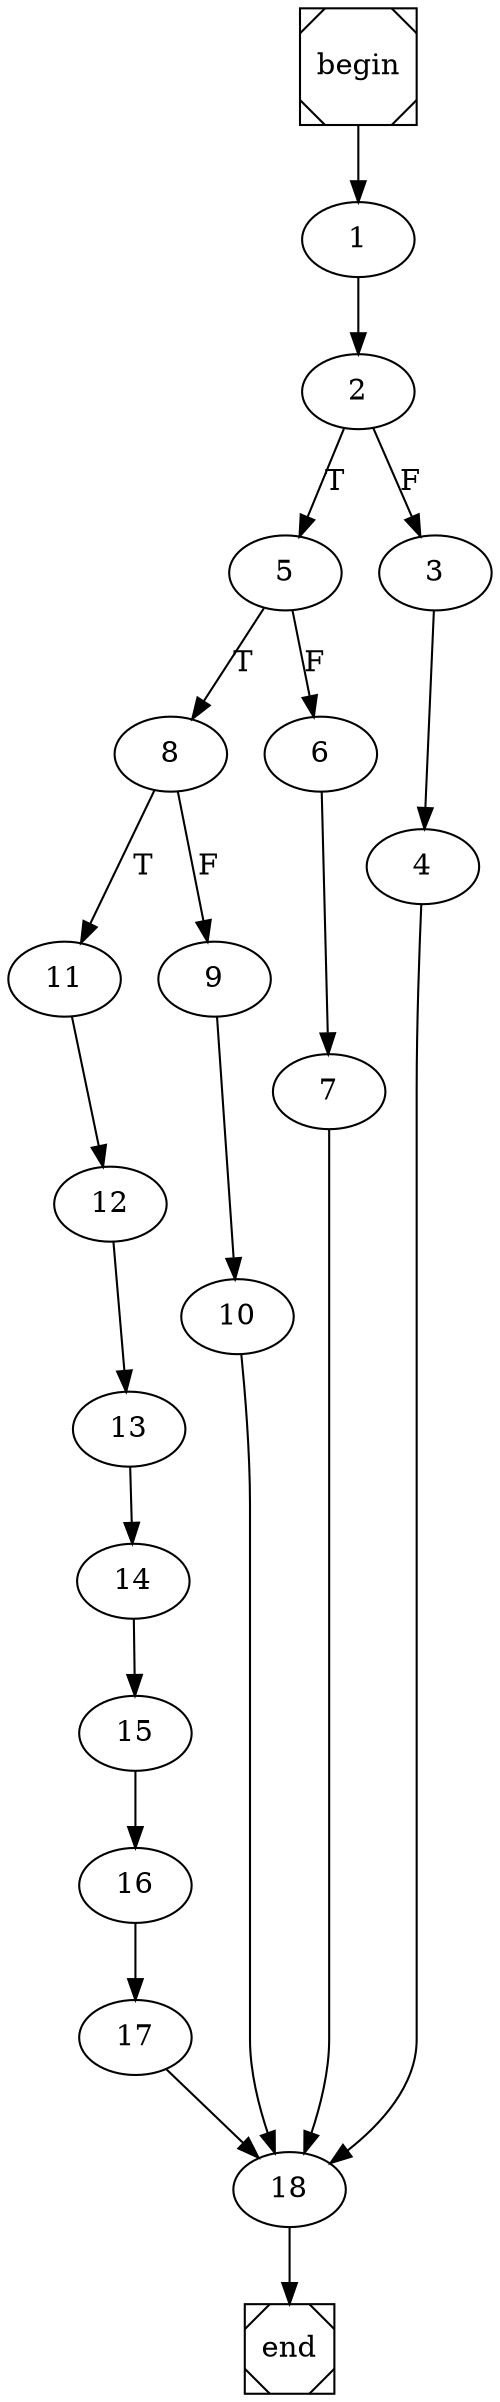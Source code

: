 digraph cfg {
	begin [shape=Msquare];
	end [shape=Msquare];
	begin -> 1;	1 -> 2;	2 -> 5[label=T];	2 -> 3[label=F];	3 -> 4;	4 -> 18;	5 -> 8[label=T];	5 -> 6[label=F];	6 -> 7;	7 -> 18;	8 -> 11[label=T];	8 -> 9[label=F];	9 -> 10;	10 -> 18;	11 -> 12;	12 -> 13;	13 -> 14;	14 -> 15;	15 -> 16;	16 -> 17;	17 -> 18;	18 -> end;}
